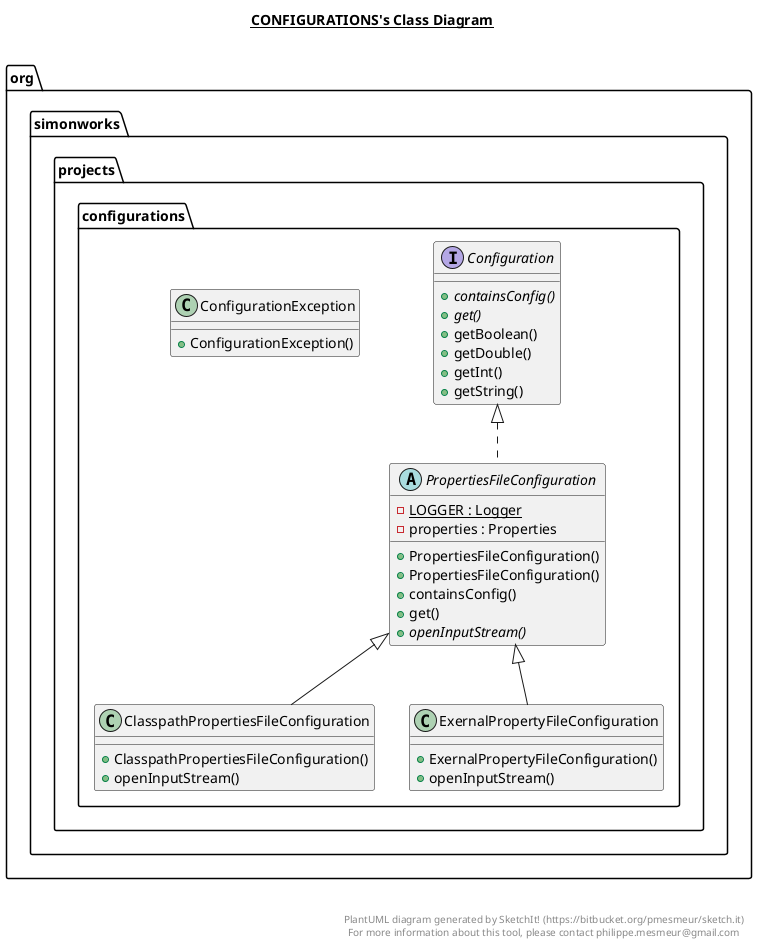 @startuml

title __CONFIGURATIONS's Class Diagram__\n

  namespace org.simonworks.projects.configurations {
    class org.simonworks.projects.configurations.ClasspathPropertiesFileConfiguration {
        + ClasspathPropertiesFileConfiguration()
        + openInputStream()
    }
  }
  

  namespace org.simonworks.projects.configurations {
    interface org.simonworks.projects.configurations.Configuration {
        {abstract} + containsConfig()
        {abstract} + get()
        + getBoolean()
        + getDouble()
        + getInt()
        + getString()
    }
  }
  

  namespace org.simonworks.projects.configurations {
    class org.simonworks.projects.configurations.ConfigurationException {
        + ConfigurationException()
    }
  }
  

  namespace org.simonworks.projects.configurations {
    class org.simonworks.projects.configurations.ExernalPropertyFileConfiguration {
        + ExernalPropertyFileConfiguration()
        + openInputStream()
    }
  }
  

  namespace org.simonworks.projects.configurations {
    abstract class org.simonworks.projects.configurations.PropertiesFileConfiguration {
        {static} - LOGGER : Logger
        - properties : Properties
        + PropertiesFileConfiguration()
        + PropertiesFileConfiguration()
        + containsConfig()
        + get()
        {abstract} + openInputStream()
    }
  }
  

  org.simonworks.projects.configurations.ClasspathPropertiesFileConfiguration -up-|> org.simonworks.projects.configurations.PropertiesFileConfiguration
  org.simonworks.projects.configurations.ExernalPropertyFileConfiguration -up-|> org.simonworks.projects.configurations.PropertiesFileConfiguration
  org.simonworks.projects.configurations.PropertiesFileConfiguration .up.|> org.simonworks.projects.configurations.Configuration


right footer


PlantUML diagram generated by SketchIt! (https://bitbucket.org/pmesmeur/sketch.it)
For more information about this tool, please contact philippe.mesmeur@gmail.com
endfooter

@enduml
